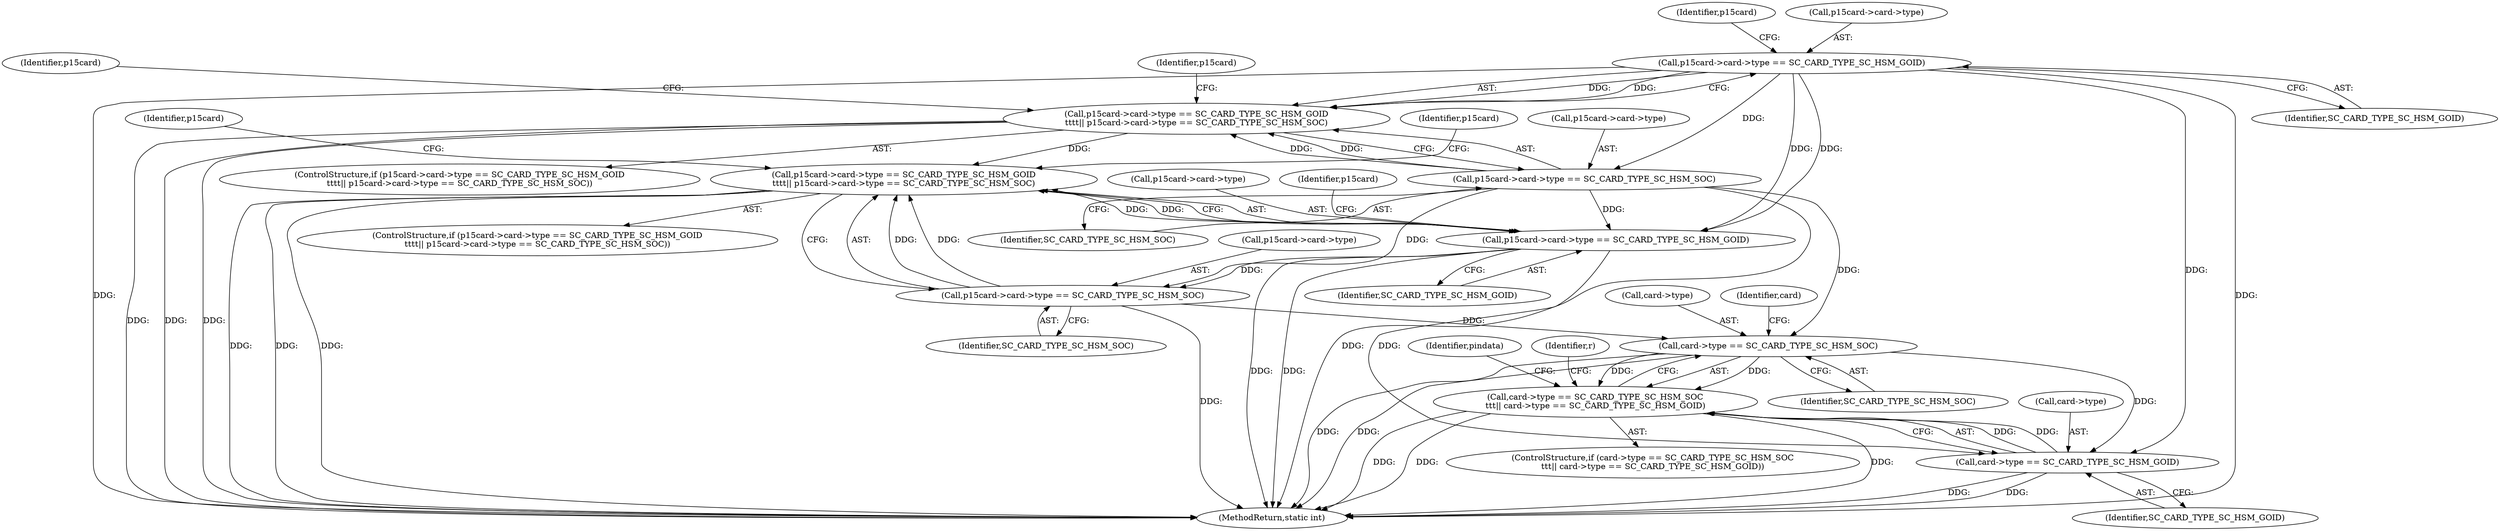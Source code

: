 digraph "0_OpenSC_360e95d45ac4123255a4c796db96337f332160ad#diff-d643a0fa169471dbf2912f4866dc49c5_6@pointer" {
"1000380" [label="(Call,p15card->card->type == SC_CARD_TYPE_SC_HSM_GOID)"];
"1000379" [label="(Call,p15card->card->type == SC_CARD_TYPE_SC_HSM_GOID\n\t\t\t\t|| p15card->card->type == SC_CARD_TYPE_SC_HSM_SOC)"];
"1000467" [label="(Call,p15card->card->type == SC_CARD_TYPE_SC_HSM_GOID\n\t\t\t\t|| p15card->card->type == SC_CARD_TYPE_SC_HSM_SOC)"];
"1000387" [label="(Call,p15card->card->type == SC_CARD_TYPE_SC_HSM_SOC)"];
"1000468" [label="(Call,p15card->card->type == SC_CARD_TYPE_SC_HSM_GOID)"];
"1000475" [label="(Call,p15card->card->type == SC_CARD_TYPE_SC_HSM_SOC)"];
"1000924" [label="(Call,card->type == SC_CARD_TYPE_SC_HSM_SOC)"];
"1000923" [label="(Call,card->type == SC_CARD_TYPE_SC_HSM_SOC\n\t\t\t|| card->type == SC_CARD_TYPE_SC_HSM_GOID)"];
"1000929" [label="(Call,card->type == SC_CARD_TYPE_SC_HSM_GOID)"];
"1001092" [label="(MethodReturn,static int)"];
"1000496" [label="(Identifier,p15card)"];
"1000388" [label="(Call,p15card->card->type)"];
"1000378" [label="(ControlStructure,if (p15card->card->type == SC_CARD_TYPE_SC_HSM_GOID\n\t\t\t\t|| p15card->card->type == SC_CARD_TYPE_SC_HSM_SOC))"];
"1000923" [label="(Call,card->type == SC_CARD_TYPE_SC_HSM_SOC\n\t\t\t|| card->type == SC_CARD_TYPE_SC_HSM_GOID)"];
"1000476" [label="(Call,p15card->card->type)"];
"1000469" [label="(Call,p15card->card->type)"];
"1000925" [label="(Call,card->type)"];
"1000390" [label="(Identifier,p15card)"];
"1000924" [label="(Call,card->type == SC_CARD_TYPE_SC_HSM_SOC)"];
"1000931" [label="(Identifier,card)"];
"1000929" [label="(Call,card->type == SC_CARD_TYPE_SC_HSM_GOID)"];
"1000380" [label="(Call,p15card->card->type == SC_CARD_TYPE_SC_HSM_GOID)"];
"1000386" [label="(Identifier,SC_CARD_TYPE_SC_HSM_GOID)"];
"1000381" [label="(Call,p15card->card->type)"];
"1000942" [label="(Identifier,pindata)"];
"1000933" [label="(Identifier,SC_CARD_TYPE_SC_HSM_GOID)"];
"1000922" [label="(ControlStructure,if (card->type == SC_CARD_TYPE_SC_HSM_SOC\n\t\t\t|| card->type == SC_CARD_TYPE_SC_HSM_GOID))"];
"1000408" [label="(Identifier,p15card)"];
"1000930" [label="(Call,card->type)"];
"1000475" [label="(Call,p15card->card->type == SC_CARD_TYPE_SC_HSM_SOC)"];
"1000468" [label="(Call,p15card->card->type == SC_CARD_TYPE_SC_HSM_GOID)"];
"1000936" [label="(Identifier,r)"];
"1000466" [label="(ControlStructure,if (p15card->card->type == SC_CARD_TYPE_SC_HSM_GOID\n\t\t\t\t|| p15card->card->type == SC_CARD_TYPE_SC_HSM_SOC))"];
"1000478" [label="(Identifier,p15card)"];
"1000387" [label="(Call,p15card->card->type == SC_CARD_TYPE_SC_HSM_SOC)"];
"1000398" [label="(Identifier,p15card)"];
"1000467" [label="(Call,p15card->card->type == SC_CARD_TYPE_SC_HSM_GOID\n\t\t\t\t|| p15card->card->type == SC_CARD_TYPE_SC_HSM_SOC)"];
"1000393" [label="(Identifier,SC_CARD_TYPE_SC_HSM_SOC)"];
"1000474" [label="(Identifier,SC_CARD_TYPE_SC_HSM_GOID)"];
"1000486" [label="(Identifier,p15card)"];
"1000481" [label="(Identifier,SC_CARD_TYPE_SC_HSM_SOC)"];
"1000928" [label="(Identifier,SC_CARD_TYPE_SC_HSM_SOC)"];
"1000379" [label="(Call,p15card->card->type == SC_CARD_TYPE_SC_HSM_GOID\n\t\t\t\t|| p15card->card->type == SC_CARD_TYPE_SC_HSM_SOC)"];
"1000380" -> "1000379"  [label="AST: "];
"1000380" -> "1000386"  [label="CFG: "];
"1000381" -> "1000380"  [label="AST: "];
"1000386" -> "1000380"  [label="AST: "];
"1000390" -> "1000380"  [label="CFG: "];
"1000379" -> "1000380"  [label="CFG: "];
"1000380" -> "1001092"  [label="DDG: "];
"1000380" -> "1001092"  [label="DDG: "];
"1000380" -> "1000379"  [label="DDG: "];
"1000380" -> "1000379"  [label="DDG: "];
"1000380" -> "1000387"  [label="DDG: "];
"1000380" -> "1000468"  [label="DDG: "];
"1000380" -> "1000468"  [label="DDG: "];
"1000380" -> "1000929"  [label="DDG: "];
"1000379" -> "1000378"  [label="AST: "];
"1000379" -> "1000387"  [label="CFG: "];
"1000387" -> "1000379"  [label="AST: "];
"1000398" -> "1000379"  [label="CFG: "];
"1000408" -> "1000379"  [label="CFG: "];
"1000379" -> "1001092"  [label="DDG: "];
"1000379" -> "1001092"  [label="DDG: "];
"1000379" -> "1001092"  [label="DDG: "];
"1000387" -> "1000379"  [label="DDG: "];
"1000387" -> "1000379"  [label="DDG: "];
"1000379" -> "1000467"  [label="DDG: "];
"1000467" -> "1000466"  [label="AST: "];
"1000467" -> "1000468"  [label="CFG: "];
"1000467" -> "1000475"  [label="CFG: "];
"1000468" -> "1000467"  [label="AST: "];
"1000475" -> "1000467"  [label="AST: "];
"1000486" -> "1000467"  [label="CFG: "];
"1000496" -> "1000467"  [label="CFG: "];
"1000467" -> "1001092"  [label="DDG: "];
"1000467" -> "1001092"  [label="DDG: "];
"1000467" -> "1001092"  [label="DDG: "];
"1000468" -> "1000467"  [label="DDG: "];
"1000468" -> "1000467"  [label="DDG: "];
"1000475" -> "1000467"  [label="DDG: "];
"1000475" -> "1000467"  [label="DDG: "];
"1000387" -> "1000393"  [label="CFG: "];
"1000388" -> "1000387"  [label="AST: "];
"1000393" -> "1000387"  [label="AST: "];
"1000387" -> "1001092"  [label="DDG: "];
"1000387" -> "1000468"  [label="DDG: "];
"1000387" -> "1000475"  [label="DDG: "];
"1000387" -> "1000924"  [label="DDG: "];
"1000468" -> "1000474"  [label="CFG: "];
"1000469" -> "1000468"  [label="AST: "];
"1000474" -> "1000468"  [label="AST: "];
"1000478" -> "1000468"  [label="CFG: "];
"1000468" -> "1001092"  [label="DDG: "];
"1000468" -> "1001092"  [label="DDG: "];
"1000468" -> "1000475"  [label="DDG: "];
"1000468" -> "1000929"  [label="DDG: "];
"1000475" -> "1000481"  [label="CFG: "];
"1000476" -> "1000475"  [label="AST: "];
"1000481" -> "1000475"  [label="AST: "];
"1000475" -> "1001092"  [label="DDG: "];
"1000475" -> "1000924"  [label="DDG: "];
"1000924" -> "1000923"  [label="AST: "];
"1000924" -> "1000928"  [label="CFG: "];
"1000925" -> "1000924"  [label="AST: "];
"1000928" -> "1000924"  [label="AST: "];
"1000931" -> "1000924"  [label="CFG: "];
"1000923" -> "1000924"  [label="CFG: "];
"1000924" -> "1001092"  [label="DDG: "];
"1000924" -> "1001092"  [label="DDG: "];
"1000924" -> "1000923"  [label="DDG: "];
"1000924" -> "1000923"  [label="DDG: "];
"1000924" -> "1000929"  [label="DDG: "];
"1000923" -> "1000922"  [label="AST: "];
"1000923" -> "1000929"  [label="CFG: "];
"1000929" -> "1000923"  [label="AST: "];
"1000936" -> "1000923"  [label="CFG: "];
"1000942" -> "1000923"  [label="CFG: "];
"1000923" -> "1001092"  [label="DDG: "];
"1000923" -> "1001092"  [label="DDG: "];
"1000923" -> "1001092"  [label="DDG: "];
"1000929" -> "1000923"  [label="DDG: "];
"1000929" -> "1000923"  [label="DDG: "];
"1000929" -> "1000933"  [label="CFG: "];
"1000930" -> "1000929"  [label="AST: "];
"1000933" -> "1000929"  [label="AST: "];
"1000929" -> "1001092"  [label="DDG: "];
"1000929" -> "1001092"  [label="DDG: "];
}
